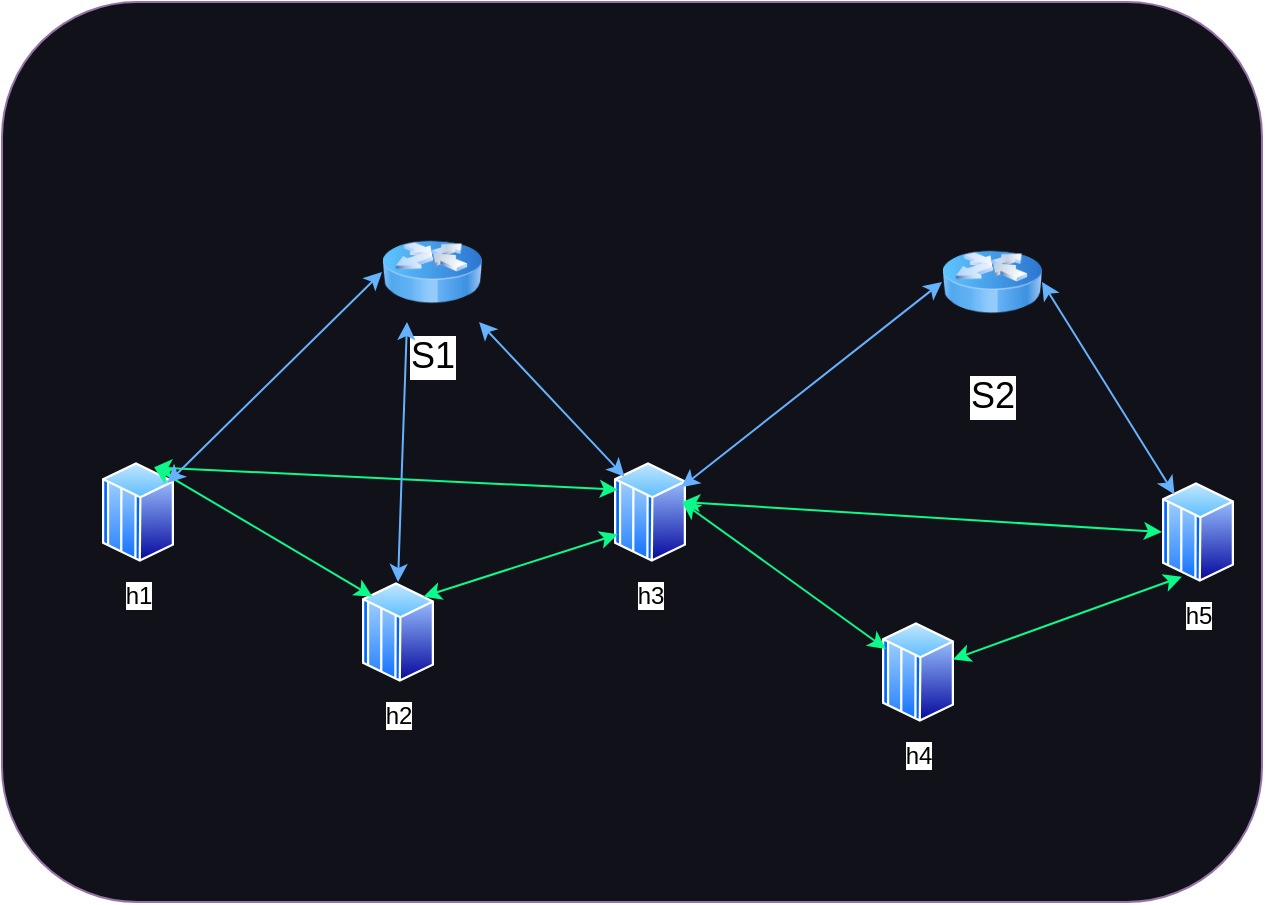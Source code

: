 <mxfile version="24.0.7" type="device">
  <diagram name="Página-1" id="uM21lkvbxjjTEBkImaro">
    <mxGraphModel dx="1103" dy="568" grid="1" gridSize="10" guides="1" tooltips="1" connect="1" arrows="1" fold="1" page="1" pageScale="1" pageWidth="827" pageHeight="1169" math="0" shadow="0">
      <root>
        <mxCell id="0" />
        <mxCell id="1" parent="0" />
        <mxCell id="F_KY8QYOrY_a9esSQW3O-1" value="" style="rounded=1;whiteSpace=wrap;html=1;fillColor=#111119;strokeColor=#9673a6;" vertex="1" parent="1">
          <mxGeometry x="90" y="110" width="630" height="450" as="geometry" />
        </mxCell>
        <mxCell id="F_KY8QYOrY_a9esSQW3O-2" value="S1" style="image;html=1;image=img/lib/clip_art/networking/Router_Icon_128x128.png;fontSize=18;" vertex="1" parent="1">
          <mxGeometry x="280" y="220" width="50" height="50" as="geometry" />
        </mxCell>
        <mxCell id="F_KY8QYOrY_a9esSQW3O-3" value="S2" style="image;html=1;image=img/lib/clip_art/networking/Router_Icon_128x128.png;fontSize=18;" vertex="1" parent="1">
          <mxGeometry x="560" y="210" width="50" height="80" as="geometry" />
        </mxCell>
        <mxCell id="F_KY8QYOrY_a9esSQW3O-4" value="h1" style="image;aspect=fixed;perimeter=ellipsePerimeter;html=1;align=center;shadow=0;dashed=0;spacingTop=3;image=img/lib/active_directory/mainframe_host.svg;" vertex="1" parent="1">
          <mxGeometry x="140" y="340" width="36" height="50" as="geometry" />
        </mxCell>
        <mxCell id="F_KY8QYOrY_a9esSQW3O-5" value="h2" style="image;aspect=fixed;perimeter=ellipsePerimeter;html=1;align=center;shadow=0;dashed=0;spacingTop=3;image=img/lib/active_directory/mainframe_host.svg;" vertex="1" parent="1">
          <mxGeometry x="270" y="400" width="36" height="50" as="geometry" />
        </mxCell>
        <mxCell id="F_KY8QYOrY_a9esSQW3O-6" value="h3" style="image;aspect=fixed;perimeter=ellipsePerimeter;html=1;align=center;shadow=0;dashed=0;spacingTop=3;image=img/lib/active_directory/mainframe_host.svg;" vertex="1" parent="1">
          <mxGeometry x="396" y="340" width="36" height="50" as="geometry" />
        </mxCell>
        <mxCell id="F_KY8QYOrY_a9esSQW3O-10" value="h4" style="image;aspect=fixed;perimeter=ellipsePerimeter;html=1;align=center;shadow=0;dashed=0;spacingTop=3;image=img/lib/active_directory/mainframe_host.svg;" vertex="1" parent="1">
          <mxGeometry x="530" y="420" width="36" height="50" as="geometry" />
        </mxCell>
        <mxCell id="F_KY8QYOrY_a9esSQW3O-11" value="h5" style="image;aspect=fixed;perimeter=ellipsePerimeter;html=1;align=center;shadow=0;dashed=0;spacingTop=3;image=img/lib/active_directory/mainframe_host.svg;" vertex="1" parent="1">
          <mxGeometry x="670" y="350" width="36" height="50" as="geometry" />
        </mxCell>
        <mxCell id="F_KY8QYOrY_a9esSQW3O-12" value="" style="endArrow=classic;startArrow=classic;html=1;rounded=0;exitX=0.75;exitY=0;exitDx=0;exitDy=0;entryX=0;entryY=0;entryDx=0;entryDy=0;fontColor=#0DFA8B;strokeColor=#0DFA8B;" edge="1" parent="1" source="F_KY8QYOrY_a9esSQW3O-4" target="F_KY8QYOrY_a9esSQW3O-5">
          <mxGeometry width="50" height="50" relative="1" as="geometry">
            <mxPoint x="150" y="330" as="sourcePoint" />
            <mxPoint x="200" y="280" as="targetPoint" />
          </mxGeometry>
        </mxCell>
        <mxCell id="F_KY8QYOrY_a9esSQW3O-13" value="" style="endArrow=classic;startArrow=classic;html=1;rounded=0;exitX=0.75;exitY=0;exitDx=0;exitDy=0;entryX=0;entryY=0.25;entryDx=0;entryDy=0;labelBackgroundColor=#0DFA8B;strokeColor=#0DFA8B;" edge="1" parent="1" source="F_KY8QYOrY_a9esSQW3O-4" target="F_KY8QYOrY_a9esSQW3O-6">
          <mxGeometry width="50" height="50" relative="1" as="geometry">
            <mxPoint x="280" y="390" as="sourcePoint" />
            <mxPoint x="330" y="340" as="targetPoint" />
          </mxGeometry>
        </mxCell>
        <mxCell id="F_KY8QYOrY_a9esSQW3O-14" value="" style="endArrow=classic;startArrow=classic;html=1;rounded=0;exitX=1;exitY=0;exitDx=0;exitDy=0;entryX=0;entryY=0.75;entryDx=0;entryDy=0;fontColor=#0DFA8B;strokeColor=#0DFA8B;" edge="1" parent="1" source="F_KY8QYOrY_a9esSQW3O-5" target="F_KY8QYOrY_a9esSQW3O-6">
          <mxGeometry width="50" height="50" relative="1" as="geometry">
            <mxPoint x="340" y="450" as="sourcePoint" />
            <mxPoint x="390" y="400" as="targetPoint" />
          </mxGeometry>
        </mxCell>
        <mxCell id="F_KY8QYOrY_a9esSQW3O-15" value="" style="endArrow=classic;startArrow=classic;html=1;rounded=0;strokeColor=#0DFA8B;exitX=0;exitY=0.5;exitDx=0;exitDy=0;" edge="1" parent="1" source="F_KY8QYOrY_a9esSQW3O-11">
          <mxGeometry width="50" height="50" relative="1" as="geometry">
            <mxPoint x="580" y="400" as="sourcePoint" />
            <mxPoint x="430" y="360" as="targetPoint" />
            <Array as="points" />
          </mxGeometry>
        </mxCell>
        <mxCell id="F_KY8QYOrY_a9esSQW3O-16" value="" style="endArrow=classic;startArrow=classic;html=1;rounded=0;strokeColor=#0DFA8B;" edge="1" parent="1" source="F_KY8QYOrY_a9esSQW3O-10">
          <mxGeometry width="50" height="50" relative="1" as="geometry">
            <mxPoint x="380" y="410" as="sourcePoint" />
            <mxPoint x="430" y="360" as="targetPoint" />
          </mxGeometry>
        </mxCell>
        <mxCell id="F_KY8QYOrY_a9esSQW3O-17" value="" style="endArrow=classic;startArrow=classic;html=1;rounded=0;entryX=0.25;entryY=1;entryDx=0;entryDy=0;strokeColor=#0DFA8B;" edge="1" parent="1" source="F_KY8QYOrY_a9esSQW3O-10" target="F_KY8QYOrY_a9esSQW3O-11">
          <mxGeometry width="50" height="50" relative="1" as="geometry">
            <mxPoint x="380" y="410" as="sourcePoint" />
            <mxPoint x="430" y="360" as="targetPoint" />
            <Array as="points" />
          </mxGeometry>
        </mxCell>
        <mxCell id="F_KY8QYOrY_a9esSQW3O-19" value="" style="endArrow=classic;startArrow=classic;html=1;rounded=0;entryX=0;entryY=0.5;entryDx=0;entryDy=0;strokeColor=#66B2FF;" edge="1" parent="1" source="F_KY8QYOrY_a9esSQW3O-4" target="F_KY8QYOrY_a9esSQW3O-2">
          <mxGeometry width="50" height="50" relative="1" as="geometry">
            <mxPoint x="170" y="330" as="sourcePoint" />
            <mxPoint x="220" y="280" as="targetPoint" />
          </mxGeometry>
        </mxCell>
        <mxCell id="F_KY8QYOrY_a9esSQW3O-20" value="" style="endArrow=classic;startArrow=classic;html=1;rounded=0;exitX=0.5;exitY=0;exitDx=0;exitDy=0;entryX=0.25;entryY=1;entryDx=0;entryDy=0;strokeColor=#66B2FF;" edge="1" parent="1" source="F_KY8QYOrY_a9esSQW3O-5" target="F_KY8QYOrY_a9esSQW3O-2">
          <mxGeometry width="50" height="50" relative="1" as="geometry">
            <mxPoint x="250" y="440" as="sourcePoint" />
            <mxPoint x="300" y="390" as="targetPoint" />
          </mxGeometry>
        </mxCell>
        <mxCell id="F_KY8QYOrY_a9esSQW3O-21" value="" style="endArrow=classic;startArrow=classic;html=1;rounded=0;entryX=0;entryY=0;entryDx=0;entryDy=0;strokeColor=#66B2FF;" edge="1" parent="1" source="F_KY8QYOrY_a9esSQW3O-2" target="F_KY8QYOrY_a9esSQW3O-6">
          <mxGeometry width="50" height="50" relative="1" as="geometry">
            <mxPoint x="380" y="410" as="sourcePoint" />
            <mxPoint x="430" y="360" as="targetPoint" />
          </mxGeometry>
        </mxCell>
        <mxCell id="F_KY8QYOrY_a9esSQW3O-22" value="" style="endArrow=classic;startArrow=classic;html=1;rounded=0;strokeColor=#66B2FF;entryX=0;entryY=0.5;entryDx=0;entryDy=0;" edge="1" parent="1" source="F_KY8QYOrY_a9esSQW3O-6" target="F_KY8QYOrY_a9esSQW3O-3">
          <mxGeometry width="50" height="50" relative="1" as="geometry">
            <mxPoint x="450" y="330" as="sourcePoint" />
            <mxPoint x="500" y="280" as="targetPoint" />
          </mxGeometry>
        </mxCell>
        <mxCell id="F_KY8QYOrY_a9esSQW3O-23" value="" style="endArrow=classic;startArrow=classic;html=1;rounded=0;entryX=1;entryY=0.5;entryDx=0;entryDy=0;strokeColor=#66B2FF;" edge="1" parent="1" source="F_KY8QYOrY_a9esSQW3O-11" target="F_KY8QYOrY_a9esSQW3O-3">
          <mxGeometry width="50" height="50" relative="1" as="geometry">
            <mxPoint x="680" y="330" as="sourcePoint" />
            <mxPoint x="730" y="280" as="targetPoint" />
          </mxGeometry>
        </mxCell>
      </root>
    </mxGraphModel>
  </diagram>
</mxfile>
